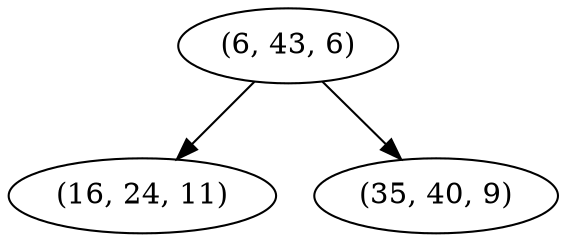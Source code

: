 digraph tree {
    "(6, 43, 6)";
    "(16, 24, 11)";
    "(35, 40, 9)";
    "(6, 43, 6)" -> "(16, 24, 11)";
    "(6, 43, 6)" -> "(35, 40, 9)";
}
